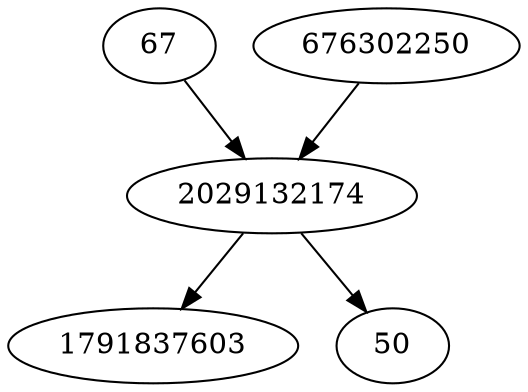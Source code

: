 strict digraph  {
67;
1791837603;
676302250;
2029132174;
50;
67 -> 2029132174;
676302250 -> 2029132174;
2029132174 -> 50;
2029132174 -> 1791837603;
}
